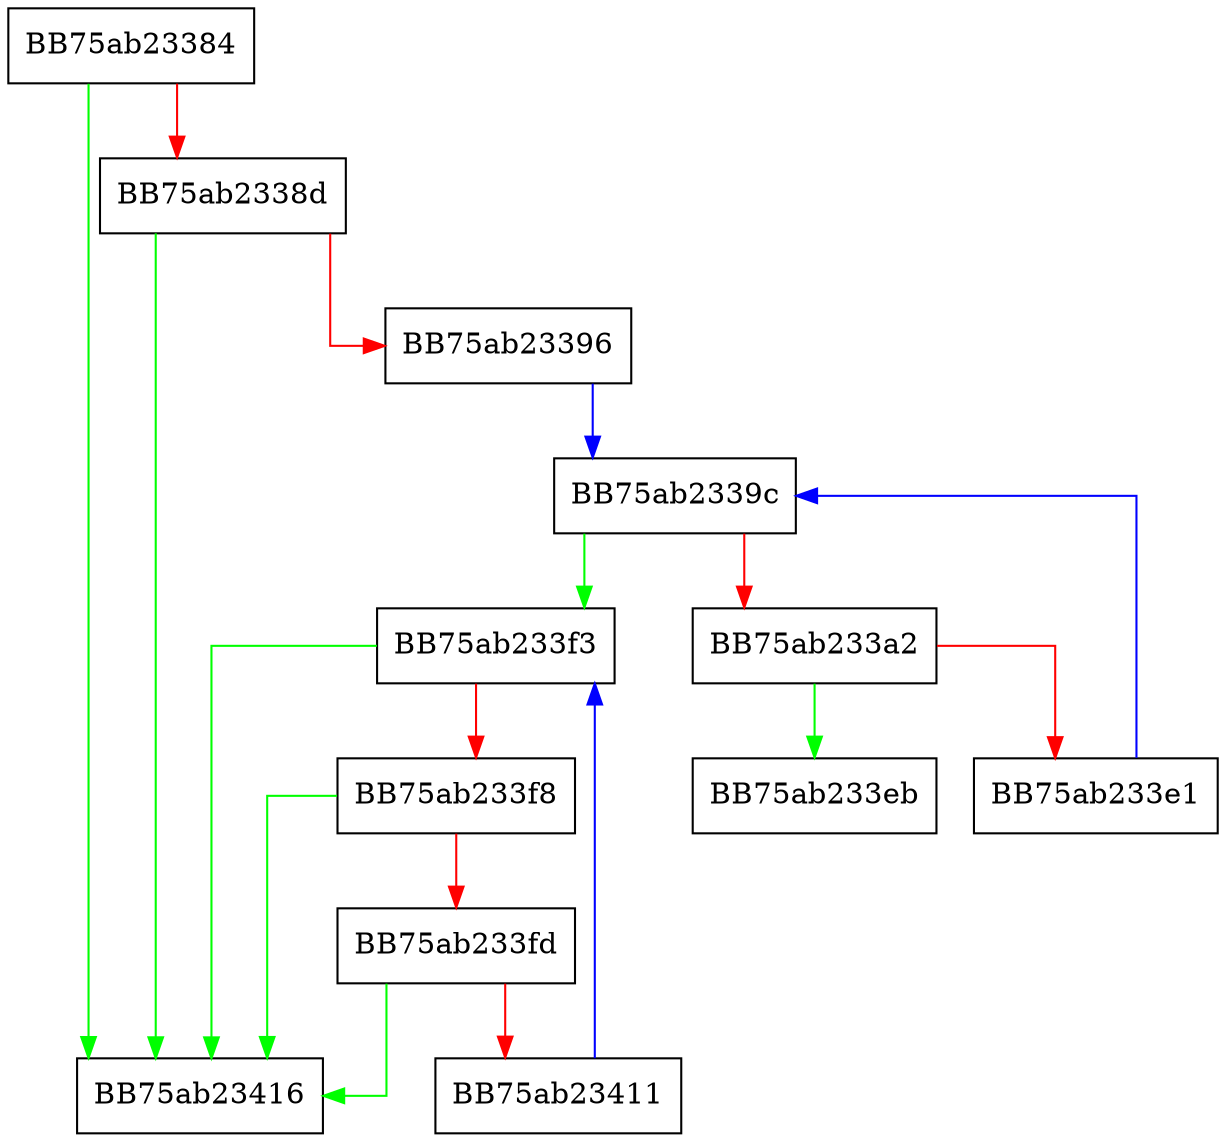 digraph count_whitespace {
  node [shape="box"];
  graph [splines=ortho];
  BB75ab23384 -> BB75ab23416 [color="green"];
  BB75ab23384 -> BB75ab2338d [color="red"];
  BB75ab2338d -> BB75ab23416 [color="green"];
  BB75ab2338d -> BB75ab23396 [color="red"];
  BB75ab23396 -> BB75ab2339c [color="blue"];
  BB75ab2339c -> BB75ab233f3 [color="green"];
  BB75ab2339c -> BB75ab233a2 [color="red"];
  BB75ab233a2 -> BB75ab233eb [color="green"];
  BB75ab233a2 -> BB75ab233e1 [color="red"];
  BB75ab233e1 -> BB75ab2339c [color="blue"];
  BB75ab233f3 -> BB75ab23416 [color="green"];
  BB75ab233f3 -> BB75ab233f8 [color="red"];
  BB75ab233f8 -> BB75ab23416 [color="green"];
  BB75ab233f8 -> BB75ab233fd [color="red"];
  BB75ab233fd -> BB75ab23416 [color="green"];
  BB75ab233fd -> BB75ab23411 [color="red"];
  BB75ab23411 -> BB75ab233f3 [color="blue"];
}